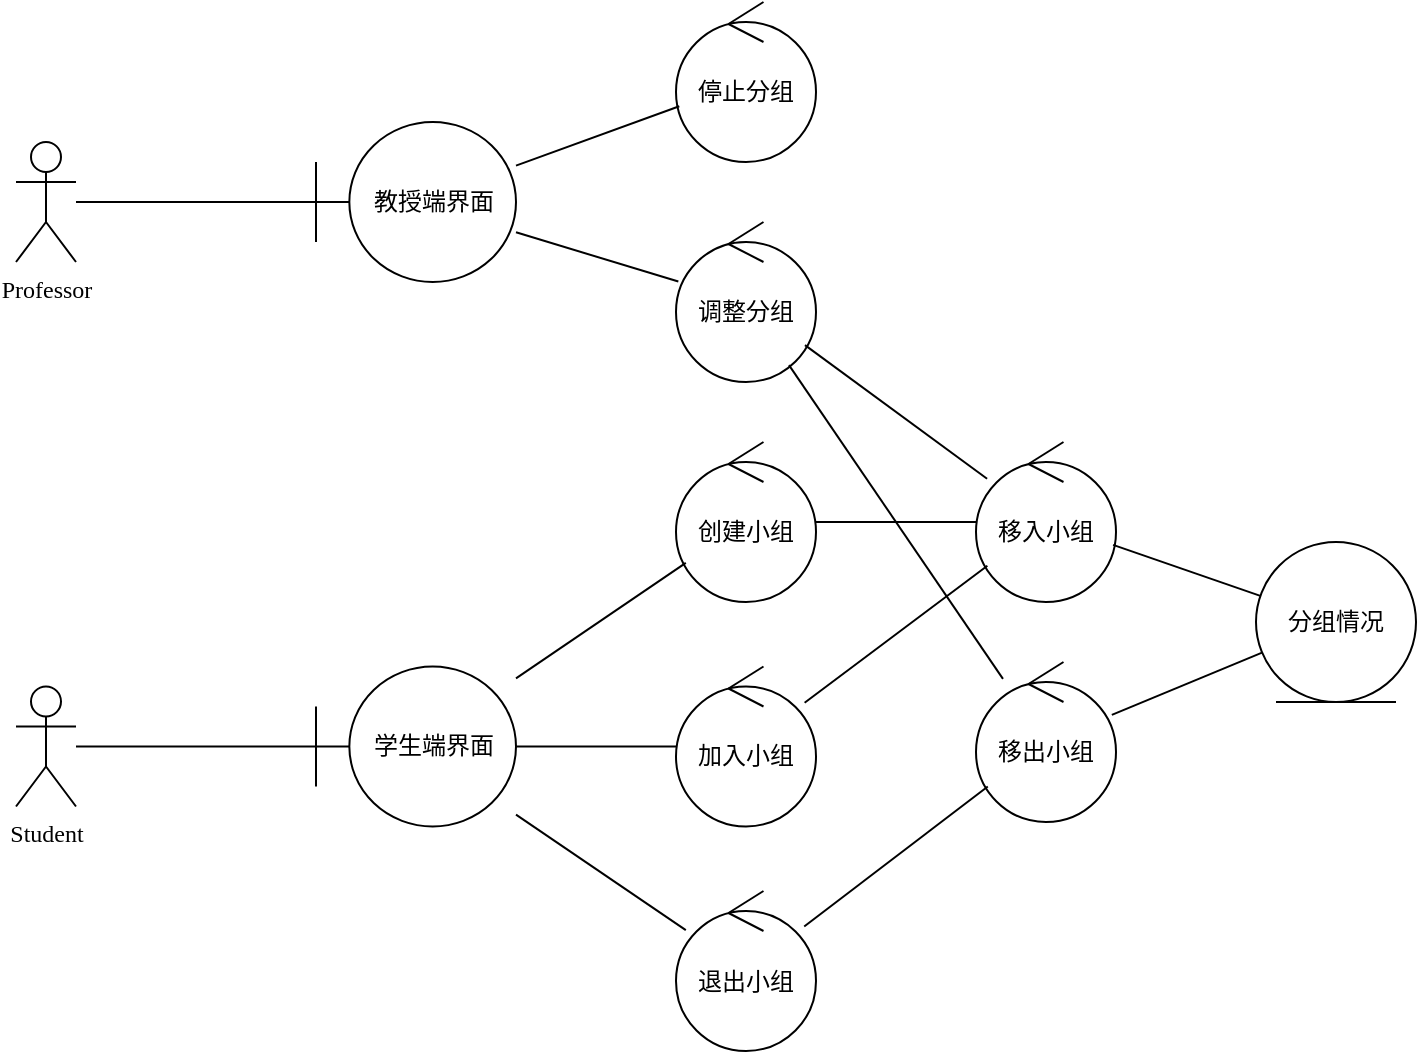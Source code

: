 <mxfile>
    <diagram id="aMeuPBMTOFZDnhiGnHkx" name="Page-1">
        <mxGraphModel dx="1748" dy="1720" grid="1" gridSize="10" guides="1" tooltips="1" connect="1" arrows="1" fold="1" page="1" pageScale="1" pageWidth="827" pageHeight="1169" math="0" shadow="0">
            <root>
                <mxCell id="0"/>
                <mxCell id="1" parent="0"/>
                <mxCell id="2" value="Professor" style="shape=umlActor;verticalLabelPosition=bottom;verticalAlign=top;html=1;fontFamily=&quot;Times New Roman&quot;, SimSun, sans-serif;" parent="1" vertex="1">
                    <mxGeometry x="100" y="210" width="30" height="60" as="geometry"/>
                </mxCell>
                <mxCell id="3" value="Student" style="shape=umlActor;verticalLabelPosition=bottom;verticalAlign=top;html=1;fontFamily=&quot;Times New Roman&quot;, SimSun, sans-serif;" parent="1" vertex="1">
                    <mxGeometry x="100" y="482.25" width="30" height="60" as="geometry"/>
                </mxCell>
                <mxCell id="5" value="教授端界面" style="shape=umlBoundary;whiteSpace=wrap;html=1;fontFamily=&quot;Times New Roman&quot;, SimSun, sans-serif;" parent="1" vertex="1">
                    <mxGeometry x="250" y="200" width="100" height="80" as="geometry"/>
                </mxCell>
                <mxCell id="6" value="学生端界面" style="shape=umlBoundary;whiteSpace=wrap;html=1;fontFamily=&quot;Times New Roman&quot;, SimSun, sans-serif;" parent="1" vertex="1">
                    <mxGeometry x="250" y="472.25" width="100" height="80" as="geometry"/>
                </mxCell>
                <mxCell id="7" value="创建小组" style="ellipse;shape=umlControl;whiteSpace=wrap;html=1;fontFamily=&quot;Times New Roman&quot;, SimSun, sans-serif;" parent="1" vertex="1">
                    <mxGeometry x="430" y="360" width="70" height="80" as="geometry"/>
                </mxCell>
                <mxCell id="8" value="加入小组" style="ellipse;shape=umlControl;whiteSpace=wrap;html=1;fontFamily=&quot;Times New Roman&quot;, SimSun, sans-serif;" parent="1" vertex="1">
                    <mxGeometry x="430" y="472.25" width="70" height="80" as="geometry"/>
                </mxCell>
                <mxCell id="9" value="退出小组" style="ellipse;shape=umlControl;whiteSpace=wrap;html=1;fontFamily=&quot;Times New Roman&quot;, SimSun, sans-serif;" parent="1" vertex="1">
                    <mxGeometry x="430" y="584.5" width="70" height="80" as="geometry"/>
                </mxCell>
                <mxCell id="10" value="停止分组" style="ellipse;shape=umlControl;whiteSpace=wrap;html=1;fontFamily=&quot;Times New Roman&quot;, SimSun, sans-serif;" parent="1" vertex="1">
                    <mxGeometry x="430" y="140" width="70" height="80" as="geometry"/>
                </mxCell>
                <mxCell id="11" value="调整分组" style="ellipse;shape=umlControl;whiteSpace=wrap;html=1;fontFamily=&quot;Times New Roman&quot;, SimSun, sans-serif;" vertex="1" parent="1">
                    <mxGeometry x="430" y="250" width="70" height="80" as="geometry"/>
                </mxCell>
                <mxCell id="12" value="移出小组" style="ellipse;shape=umlControl;whiteSpace=wrap;html=1;fontFamily=&quot;Times New Roman&quot;, SimSun, sans-serif;" vertex="1" parent="1">
                    <mxGeometry x="580" y="470" width="70" height="80" as="geometry"/>
                </mxCell>
                <mxCell id="13" value="移入小组" style="ellipse;shape=umlControl;whiteSpace=wrap;html=1;fontFamily=&quot;Times New Roman&quot;, SimSun, sans-serif;" vertex="1" parent="1">
                    <mxGeometry x="580" y="360" width="70" height="80" as="geometry"/>
                </mxCell>
                <mxCell id="15" value="" style="endArrow=none;html=1;fontFamily=&quot;Times New Roman&quot;, SimSun, sans-serif;" edge="1" parent="1" source="5" target="10">
                    <mxGeometry width="50" height="50" relative="1" as="geometry">
                        <mxPoint x="390" y="260" as="sourcePoint"/>
                        <mxPoint x="440" y="210" as="targetPoint"/>
                    </mxGeometry>
                </mxCell>
                <mxCell id="16" value="" style="endArrow=none;html=1;fontFamily=&quot;Times New Roman&quot;, SimSun, sans-serif;" edge="1" parent="1" source="5" target="11">
                    <mxGeometry width="50" height="50" relative="1" as="geometry">
                        <mxPoint x="360" y="350" as="sourcePoint"/>
                        <mxPoint x="410" y="300" as="targetPoint"/>
                    </mxGeometry>
                </mxCell>
                <mxCell id="17" value="" style="endArrow=none;html=1;fontFamily=&quot;Times New Roman&quot;, SimSun, sans-serif;" edge="1" parent="1" source="6" target="7">
                    <mxGeometry width="50" height="50" relative="1" as="geometry">
                        <mxPoint x="290" y="420" as="sourcePoint"/>
                        <mxPoint x="340" y="370" as="targetPoint"/>
                    </mxGeometry>
                </mxCell>
                <mxCell id="18" value="" style="endArrow=none;html=1;fontFamily=&quot;Times New Roman&quot;, SimSun, sans-serif;" edge="1" parent="1" source="6" target="8">
                    <mxGeometry width="50" height="50" relative="1" as="geometry">
                        <mxPoint x="340" y="610" as="sourcePoint"/>
                        <mxPoint x="390" y="560" as="targetPoint"/>
                    </mxGeometry>
                </mxCell>
                <mxCell id="19" value="" style="endArrow=none;html=1;fontFamily=&quot;Times New Roman&quot;, SimSun, sans-serif;" edge="1" parent="1" source="6" target="9">
                    <mxGeometry width="50" height="50" relative="1" as="geometry">
                        <mxPoint x="320" y="630" as="sourcePoint"/>
                        <mxPoint x="370" y="580" as="targetPoint"/>
                    </mxGeometry>
                </mxCell>
                <mxCell id="20" value="" style="endArrow=none;html=1;fontFamily=&quot;Times New Roman&quot;, SimSun, sans-serif;" edge="1" parent="1" source="8" target="13">
                    <mxGeometry width="50" height="50" relative="1" as="geometry">
                        <mxPoint x="590" y="600" as="sourcePoint"/>
                        <mxPoint x="640" y="550" as="targetPoint"/>
                    </mxGeometry>
                </mxCell>
                <mxCell id="21" value="" style="endArrow=none;html=1;fontFamily=&quot;Times New Roman&quot;, SimSun, sans-serif;" edge="1" parent="1" source="7" target="13">
                    <mxGeometry width="50" height="50" relative="1" as="geometry">
                        <mxPoint x="550" y="660" as="sourcePoint"/>
                        <mxPoint x="600" y="610" as="targetPoint"/>
                    </mxGeometry>
                </mxCell>
                <mxCell id="22" value="" style="endArrow=none;html=1;fontFamily=&quot;Times New Roman&quot;, SimSun, sans-serif;" edge="1" parent="1" source="9" target="12">
                    <mxGeometry width="50" height="50" relative="1" as="geometry">
                        <mxPoint x="600" y="630" as="sourcePoint"/>
                        <mxPoint x="650" y="580" as="targetPoint"/>
                    </mxGeometry>
                </mxCell>
                <mxCell id="23" value="" style="endArrow=none;html=1;fontFamily=&quot;Times New Roman&quot;, SimSun, sans-serif;" edge="1" parent="1" source="11" target="13">
                    <mxGeometry width="50" height="50" relative="1" as="geometry">
                        <mxPoint x="590" y="650" as="sourcePoint"/>
                        <mxPoint x="640" y="600" as="targetPoint"/>
                    </mxGeometry>
                </mxCell>
                <mxCell id="24" value="" style="endArrow=none;html=1;fontFamily=&quot;Times New Roman&quot;, SimSun, sans-serif;" edge="1" parent="1" source="11" target="12">
                    <mxGeometry width="50" height="50" relative="1" as="geometry">
                        <mxPoint x="550" y="710" as="sourcePoint"/>
                        <mxPoint x="600" y="660" as="targetPoint"/>
                    </mxGeometry>
                </mxCell>
                <mxCell id="25" value="分组情况" style="ellipse;shape=umlEntity;whiteSpace=wrap;html=1;fontFamily=&quot;Times New Roman&quot;, SimSun, sans-serif;" vertex="1" parent="1">
                    <mxGeometry x="720" y="410" width="80" height="80" as="geometry"/>
                </mxCell>
                <mxCell id="26" value="" style="endArrow=none;html=1;fontFamily=&quot;Times New Roman&quot;, SimSun, sans-serif;" edge="1" parent="1" source="13" target="25">
                    <mxGeometry width="50" height="50" relative="1" as="geometry">
                        <mxPoint x="700" y="590" as="sourcePoint"/>
                        <mxPoint x="750" y="540" as="targetPoint"/>
                    </mxGeometry>
                </mxCell>
                <mxCell id="27" value="" style="endArrow=none;html=1;fontFamily=&quot;Times New Roman&quot;, SimSun, sans-serif;" edge="1" parent="1" source="12" target="25">
                    <mxGeometry width="50" height="50" relative="1" as="geometry">
                        <mxPoint x="700" y="610" as="sourcePoint"/>
                        <mxPoint x="750" y="560" as="targetPoint"/>
                    </mxGeometry>
                </mxCell>
                <mxCell id="28" value="" style="endArrow=none;html=1;fontFamily=&quot;Times New Roman&quot;, SimSun, sans-serif;" edge="1" parent="1" source="2" target="5">
                    <mxGeometry width="50" height="50" relative="1" as="geometry">
                        <mxPoint x="170" y="260" as="sourcePoint"/>
                        <mxPoint x="310" y="330" as="targetPoint"/>
                    </mxGeometry>
                </mxCell>
                <mxCell id="29" value="" style="endArrow=none;html=1;fontFamily=&quot;Times New Roman&quot;, SimSun, sans-serif;" edge="1" parent="1" source="3" target="6">
                    <mxGeometry width="50" height="50" relative="1" as="geometry">
                        <mxPoint x="150" y="530" as="sourcePoint"/>
                        <mxPoint x="210" y="440" as="targetPoint"/>
                    </mxGeometry>
                </mxCell>
            </root>
        </mxGraphModel>
    </diagram>
</mxfile>